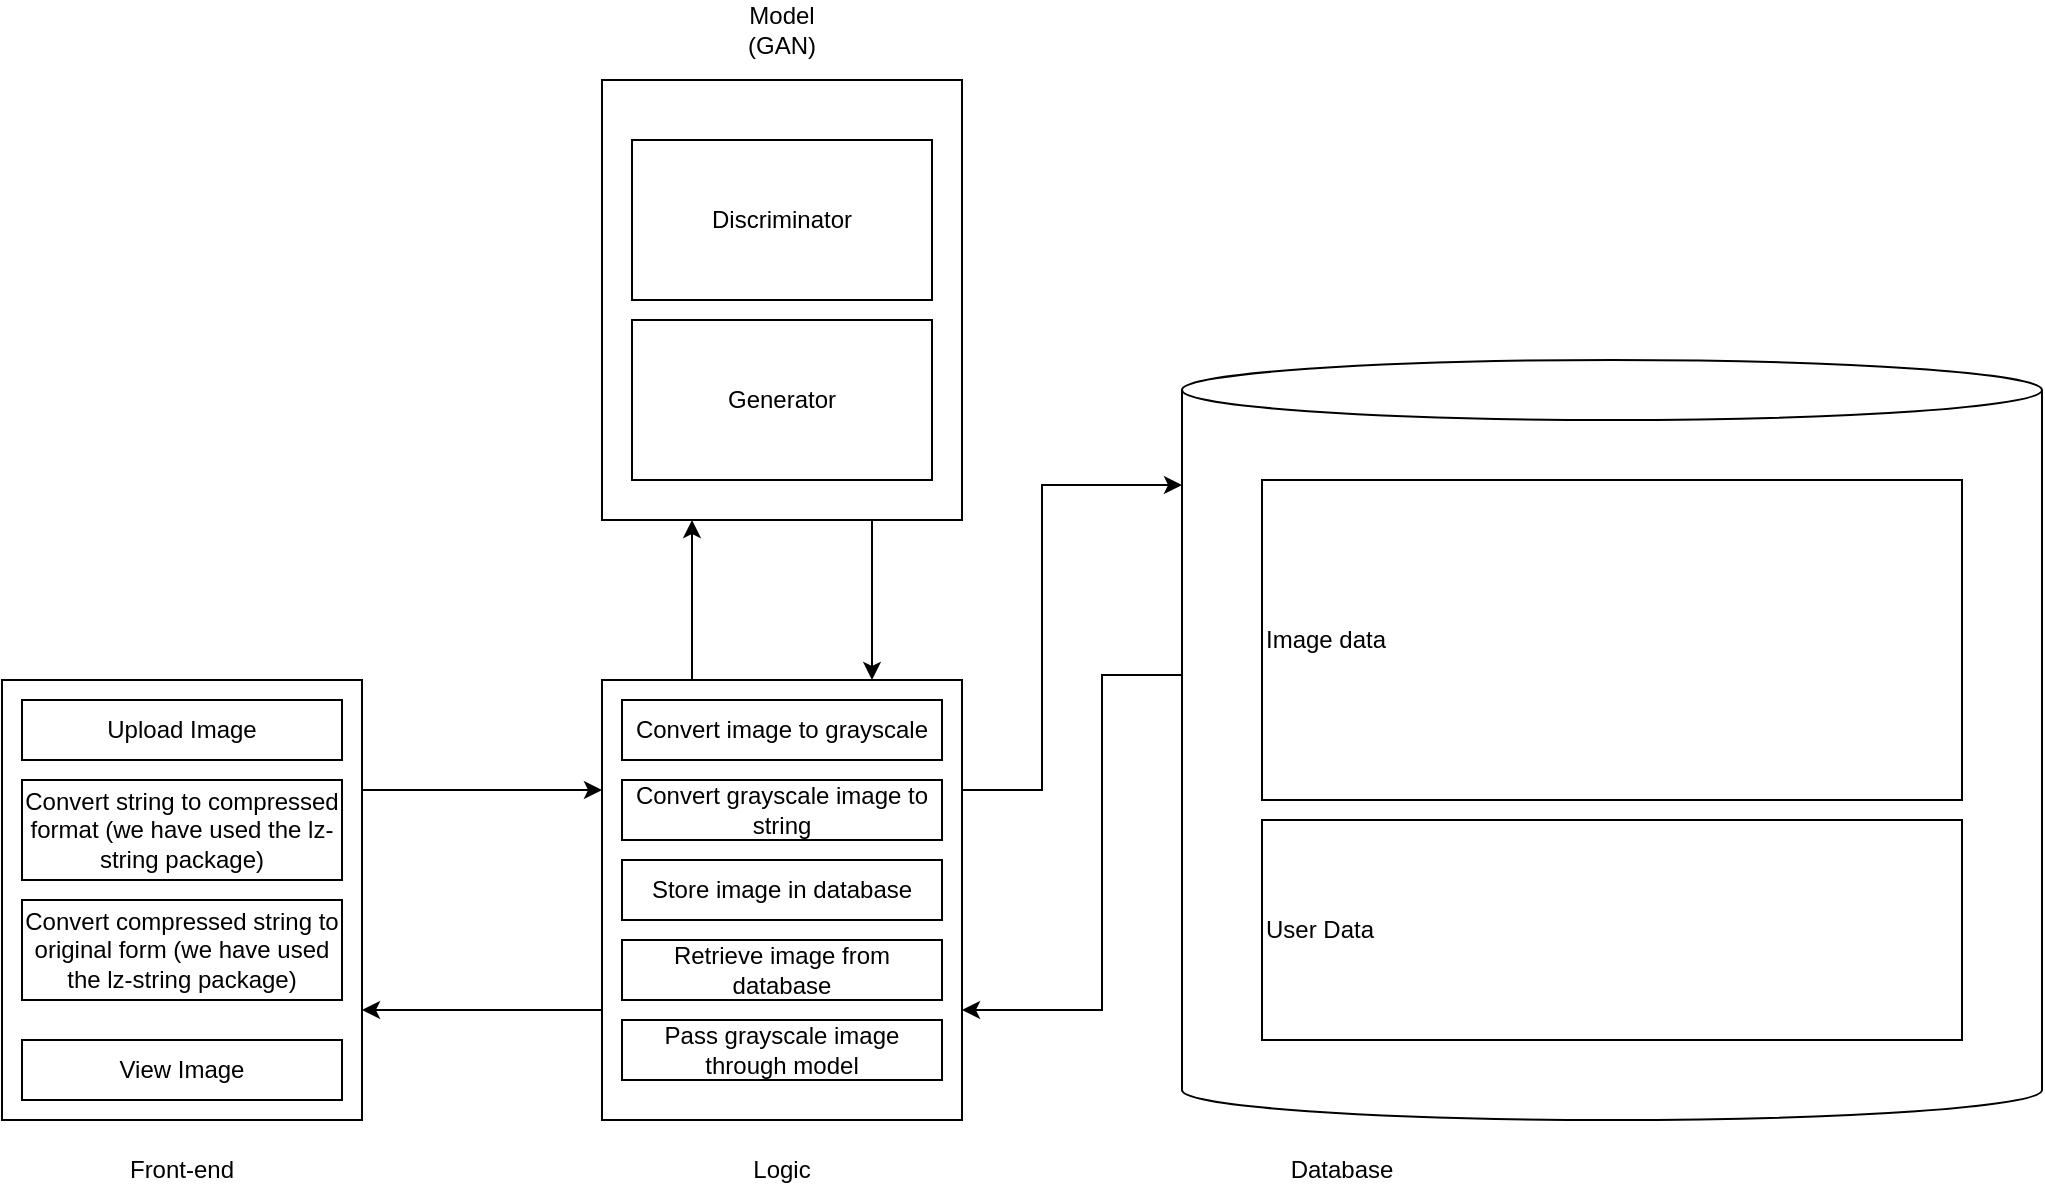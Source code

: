 <mxfile version="21.1.8" type="github">
  <diagram name="Page-1" id="onjwb0JKYa4-4VWLuJun">
    <mxGraphModel dx="1100" dy="1734" grid="1" gridSize="10" guides="1" tooltips="1" connect="1" arrows="1" fold="1" page="1" pageScale="1" pageWidth="827" pageHeight="1169" math="0" shadow="0">
      <root>
        <mxCell id="0" />
        <mxCell id="1" parent="0" />
        <mxCell id="0ODJR2t6Mu53_vlMCUhQ-5" style="edgeStyle=orthogonalEdgeStyle;rounded=0;orthogonalLoop=1;jettySize=auto;html=1;exitX=1;exitY=0.25;exitDx=0;exitDy=0;entryX=0;entryY=0.25;entryDx=0;entryDy=0;" edge="1" parent="1" source="wSqmQa1260ScLGH2FIQq-1" target="wSqmQa1260ScLGH2FIQq-3">
          <mxGeometry relative="1" as="geometry" />
        </mxCell>
        <mxCell id="wSqmQa1260ScLGH2FIQq-1" value="" style="rounded=0;whiteSpace=wrap;html=1;" parent="1" vertex="1">
          <mxGeometry x="40" y="130" width="180" height="220" as="geometry" />
        </mxCell>
        <mxCell id="0ODJR2t6Mu53_vlMCUhQ-7" style="edgeStyle=orthogonalEdgeStyle;rounded=0;orthogonalLoop=1;jettySize=auto;html=1;exitX=0.25;exitY=0;exitDx=0;exitDy=0;entryX=0.25;entryY=1;entryDx=0;entryDy=0;" edge="1" parent="1" source="wSqmQa1260ScLGH2FIQq-3" target="wSqmQa1260ScLGH2FIQq-4">
          <mxGeometry relative="1" as="geometry" />
        </mxCell>
        <mxCell id="0ODJR2t6Mu53_vlMCUhQ-9" style="edgeStyle=orthogonalEdgeStyle;rounded=0;orthogonalLoop=1;jettySize=auto;html=1;exitX=1;exitY=0.25;exitDx=0;exitDy=0;entryX=0;entryY=0;entryDx=0;entryDy=62.5;entryPerimeter=0;" edge="1" parent="1" source="wSqmQa1260ScLGH2FIQq-3" target="wSqmQa1260ScLGH2FIQq-5">
          <mxGeometry relative="1" as="geometry">
            <Array as="points">
              <mxPoint x="560" y="185" />
              <mxPoint x="560" y="33" />
            </Array>
          </mxGeometry>
        </mxCell>
        <mxCell id="0ODJR2t6Mu53_vlMCUhQ-20" style="edgeStyle=orthogonalEdgeStyle;rounded=0;orthogonalLoop=1;jettySize=auto;html=1;exitX=0;exitY=0.75;exitDx=0;exitDy=0;entryX=1;entryY=0.75;entryDx=0;entryDy=0;" edge="1" parent="1" source="wSqmQa1260ScLGH2FIQq-3" target="wSqmQa1260ScLGH2FIQq-1">
          <mxGeometry relative="1" as="geometry" />
        </mxCell>
        <mxCell id="wSqmQa1260ScLGH2FIQq-3" value="" style="rounded=0;whiteSpace=wrap;html=1;" parent="1" vertex="1">
          <mxGeometry x="340" y="130" width="180" height="220" as="geometry" />
        </mxCell>
        <mxCell id="0ODJR2t6Mu53_vlMCUhQ-8" style="edgeStyle=orthogonalEdgeStyle;rounded=0;orthogonalLoop=1;jettySize=auto;html=1;exitX=0.75;exitY=1;exitDx=0;exitDy=0;entryX=0.75;entryY=0;entryDx=0;entryDy=0;" edge="1" parent="1" source="wSqmQa1260ScLGH2FIQq-4" target="wSqmQa1260ScLGH2FIQq-3">
          <mxGeometry relative="1" as="geometry" />
        </mxCell>
        <mxCell id="wSqmQa1260ScLGH2FIQq-4" value="" style="rounded=0;whiteSpace=wrap;html=1;" parent="1" vertex="1">
          <mxGeometry x="340" y="-170" width="180" height="220" as="geometry" />
        </mxCell>
        <mxCell id="0ODJR2t6Mu53_vlMCUhQ-10" style="edgeStyle=orthogonalEdgeStyle;rounded=0;orthogonalLoop=1;jettySize=auto;html=1;exitX=0;exitY=0;exitDx=0;exitDy=157.5;exitPerimeter=0;entryX=1;entryY=0.75;entryDx=0;entryDy=0;" edge="1" parent="1" source="wSqmQa1260ScLGH2FIQq-5" target="wSqmQa1260ScLGH2FIQq-3">
          <mxGeometry relative="1" as="geometry">
            <Array as="points">
              <mxPoint x="590" y="128" />
              <mxPoint x="590" y="295" />
            </Array>
          </mxGeometry>
        </mxCell>
        <mxCell id="wSqmQa1260ScLGH2FIQq-5" value="" style="shape=cylinder3;whiteSpace=wrap;html=1;boundedLbl=1;backgroundOutline=1;size=15;" parent="1" vertex="1">
          <mxGeometry x="630" y="-30" width="430" height="380" as="geometry" />
        </mxCell>
        <mxCell id="0ODJR2t6Mu53_vlMCUhQ-1" value="Front-end" style="text;html=1;strokeColor=none;fillColor=none;align=center;verticalAlign=middle;whiteSpace=wrap;rounded=0;" vertex="1" parent="1">
          <mxGeometry x="100" y="360" width="60" height="30" as="geometry" />
        </mxCell>
        <mxCell id="0ODJR2t6Mu53_vlMCUhQ-2" value="Logic" style="text;html=1;strokeColor=none;fillColor=none;align=center;verticalAlign=middle;whiteSpace=wrap;rounded=0;" vertex="1" parent="1">
          <mxGeometry x="400" y="360" width="60" height="30" as="geometry" />
        </mxCell>
        <mxCell id="0ODJR2t6Mu53_vlMCUhQ-3" value="Model (GAN)" style="text;html=1;strokeColor=none;fillColor=none;align=center;verticalAlign=middle;whiteSpace=wrap;rounded=0;" vertex="1" parent="1">
          <mxGeometry x="400" y="-210" width="60" height="30" as="geometry" />
        </mxCell>
        <mxCell id="0ODJR2t6Mu53_vlMCUhQ-4" value="Database" style="text;html=1;strokeColor=none;fillColor=none;align=center;verticalAlign=middle;whiteSpace=wrap;rounded=0;" vertex="1" parent="1">
          <mxGeometry x="680" y="360" width="60" height="30" as="geometry" />
        </mxCell>
        <mxCell id="0ODJR2t6Mu53_vlMCUhQ-11" value="Upload Image" style="rounded=0;whiteSpace=wrap;html=1;" vertex="1" parent="1">
          <mxGeometry x="50" y="140" width="160" height="30" as="geometry" />
        </mxCell>
        <mxCell id="0ODJR2t6Mu53_vlMCUhQ-12" value="View Image" style="rounded=0;whiteSpace=wrap;html=1;" vertex="1" parent="1">
          <mxGeometry x="50" y="310" width="160" height="30" as="geometry" />
        </mxCell>
        <mxCell id="0ODJR2t6Mu53_vlMCUhQ-13" value="Convert string to compressed format (we have used the lz-string package)" style="rounded=0;whiteSpace=wrap;html=1;" vertex="1" parent="1">
          <mxGeometry x="50" y="180" width="160" height="50" as="geometry" />
        </mxCell>
        <mxCell id="0ODJR2t6Mu53_vlMCUhQ-14" value="Convert compressed string to original form (we have used the lz-string package)" style="rounded=0;whiteSpace=wrap;html=1;" vertex="1" parent="1">
          <mxGeometry x="50" y="240" width="160" height="50" as="geometry" />
        </mxCell>
        <mxCell id="0ODJR2t6Mu53_vlMCUhQ-15" value="Convert grayscale image to string" style="rounded=0;whiteSpace=wrap;html=1;" vertex="1" parent="1">
          <mxGeometry x="350" y="180" width="160" height="30" as="geometry" />
        </mxCell>
        <mxCell id="0ODJR2t6Mu53_vlMCUhQ-16" value="Store image in database" style="rounded=0;whiteSpace=wrap;html=1;" vertex="1" parent="1">
          <mxGeometry x="350" y="220" width="160" height="30" as="geometry" />
        </mxCell>
        <mxCell id="0ODJR2t6Mu53_vlMCUhQ-17" value="Retrieve image from database" style="rounded=0;whiteSpace=wrap;html=1;" vertex="1" parent="1">
          <mxGeometry x="350" y="260" width="160" height="30" as="geometry" />
        </mxCell>
        <mxCell id="0ODJR2t6Mu53_vlMCUhQ-18" value="Convert image to grayscale" style="rounded=0;whiteSpace=wrap;html=1;" vertex="1" parent="1">
          <mxGeometry x="350" y="140" width="160" height="30" as="geometry" />
        </mxCell>
        <mxCell id="0ODJR2t6Mu53_vlMCUhQ-19" value="Pass grayscale image through model" style="rounded=0;whiteSpace=wrap;html=1;" vertex="1" parent="1">
          <mxGeometry x="350" y="300" width="160" height="30" as="geometry" />
        </mxCell>
        <mxCell id="0ODJR2t6Mu53_vlMCUhQ-21" value="Image data" style="rounded=0;whiteSpace=wrap;html=1;align=left;" vertex="1" parent="1">
          <mxGeometry x="670" y="30" width="350" height="160" as="geometry" />
        </mxCell>
        <mxCell id="0ODJR2t6Mu53_vlMCUhQ-22" value="User Data" style="rounded=0;whiteSpace=wrap;html=1;align=left;" vertex="1" parent="1">
          <mxGeometry x="670" y="200" width="350" height="110" as="geometry" />
        </mxCell>
        <mxCell id="0ODJR2t6Mu53_vlMCUhQ-23" value="Discriminator" style="rounded=0;whiteSpace=wrap;html=1;" vertex="1" parent="1">
          <mxGeometry x="355" y="-140" width="150" height="80" as="geometry" />
        </mxCell>
        <mxCell id="0ODJR2t6Mu53_vlMCUhQ-24" value="Generator" style="rounded=0;whiteSpace=wrap;html=1;" vertex="1" parent="1">
          <mxGeometry x="355" y="-50" width="150" height="80" as="geometry" />
        </mxCell>
      </root>
    </mxGraphModel>
  </diagram>
</mxfile>
